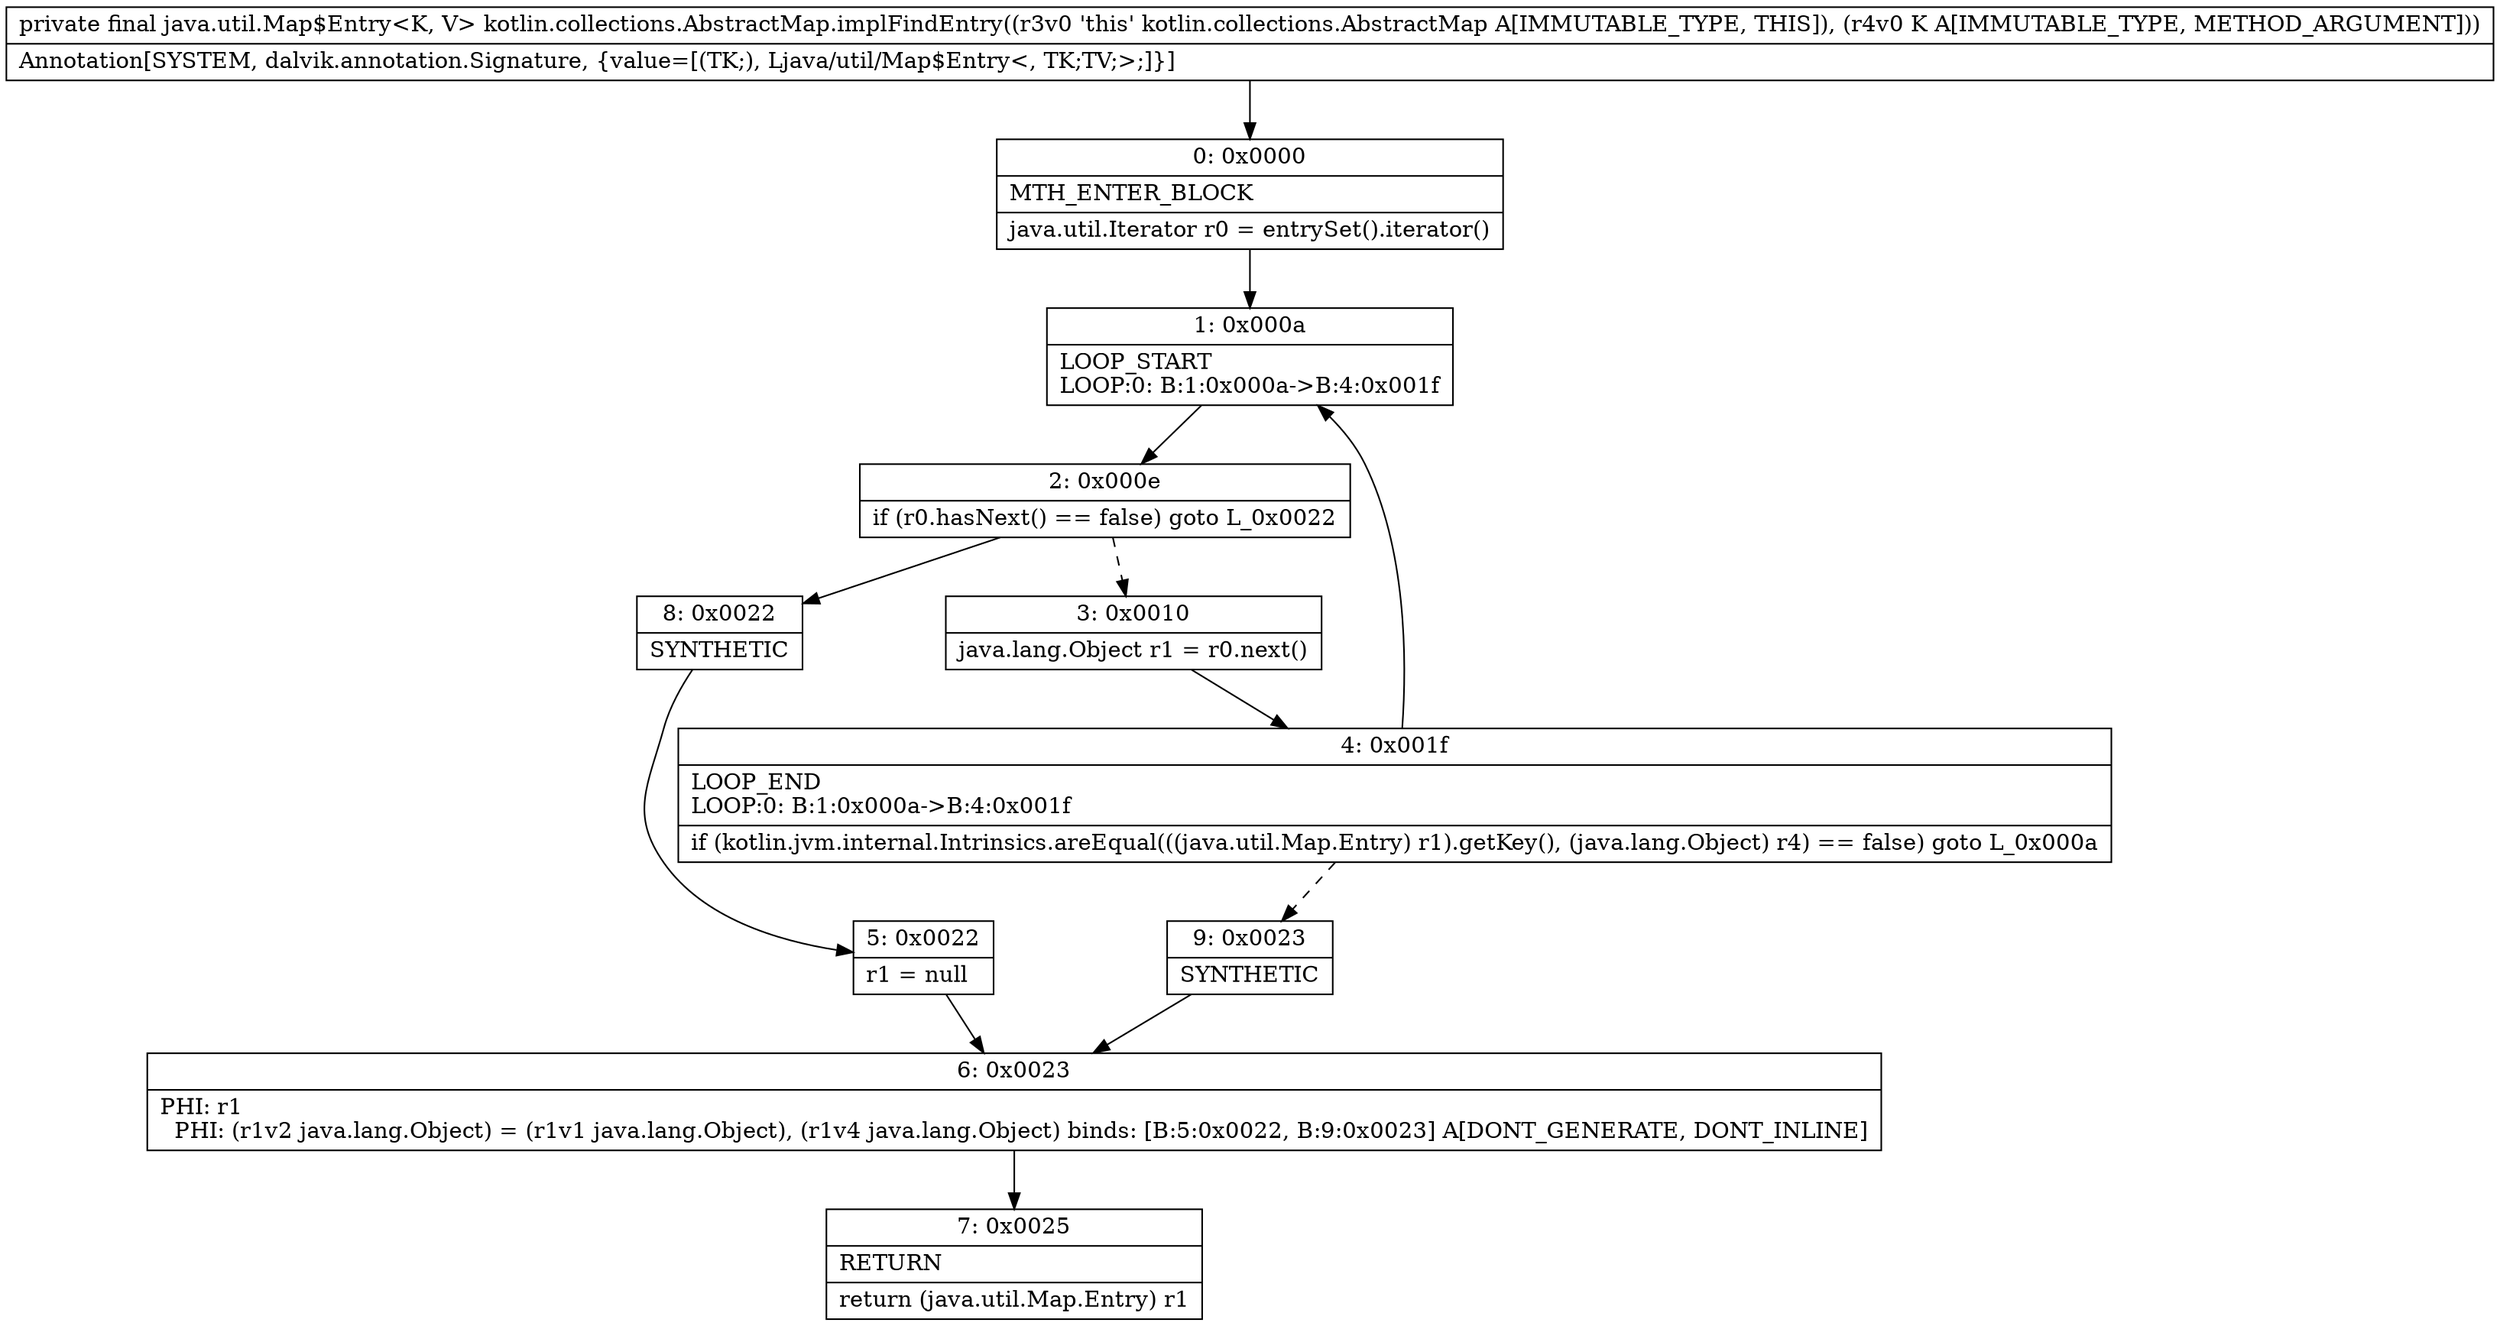 digraph "CFG forkotlin.collections.AbstractMap.implFindEntry(Ljava\/lang\/Object;)Ljava\/util\/Map$Entry;" {
Node_0 [shape=record,label="{0\:\ 0x0000|MTH_ENTER_BLOCK\l|java.util.Iterator r0 = entrySet().iterator()\l}"];
Node_1 [shape=record,label="{1\:\ 0x000a|LOOP_START\lLOOP:0: B:1:0x000a\-\>B:4:0x001f\l}"];
Node_2 [shape=record,label="{2\:\ 0x000e|if (r0.hasNext() == false) goto L_0x0022\l}"];
Node_3 [shape=record,label="{3\:\ 0x0010|java.lang.Object r1 = r0.next()\l}"];
Node_4 [shape=record,label="{4\:\ 0x001f|LOOP_END\lLOOP:0: B:1:0x000a\-\>B:4:0x001f\l|if (kotlin.jvm.internal.Intrinsics.areEqual(((java.util.Map.Entry) r1).getKey(), (java.lang.Object) r4) == false) goto L_0x000a\l}"];
Node_5 [shape=record,label="{5\:\ 0x0022|r1 = null\l}"];
Node_6 [shape=record,label="{6\:\ 0x0023|PHI: r1 \l  PHI: (r1v2 java.lang.Object) = (r1v1 java.lang.Object), (r1v4 java.lang.Object) binds: [B:5:0x0022, B:9:0x0023] A[DONT_GENERATE, DONT_INLINE]\l}"];
Node_7 [shape=record,label="{7\:\ 0x0025|RETURN\l|return (java.util.Map.Entry) r1\l}"];
Node_8 [shape=record,label="{8\:\ 0x0022|SYNTHETIC\l}"];
Node_9 [shape=record,label="{9\:\ 0x0023|SYNTHETIC\l}"];
MethodNode[shape=record,label="{private final java.util.Map$Entry\<K, V\> kotlin.collections.AbstractMap.implFindEntry((r3v0 'this' kotlin.collections.AbstractMap A[IMMUTABLE_TYPE, THIS]), (r4v0 K A[IMMUTABLE_TYPE, METHOD_ARGUMENT]))  | Annotation[SYSTEM, dalvik.annotation.Signature, \{value=[(TK;), Ljava\/util\/Map$Entry\<, TK;TV;\>;]\}]\l}"];
MethodNode -> Node_0;
Node_0 -> Node_1;
Node_1 -> Node_2;
Node_2 -> Node_3[style=dashed];
Node_2 -> Node_8;
Node_3 -> Node_4;
Node_4 -> Node_1;
Node_4 -> Node_9[style=dashed];
Node_5 -> Node_6;
Node_6 -> Node_7;
Node_8 -> Node_5;
Node_9 -> Node_6;
}

